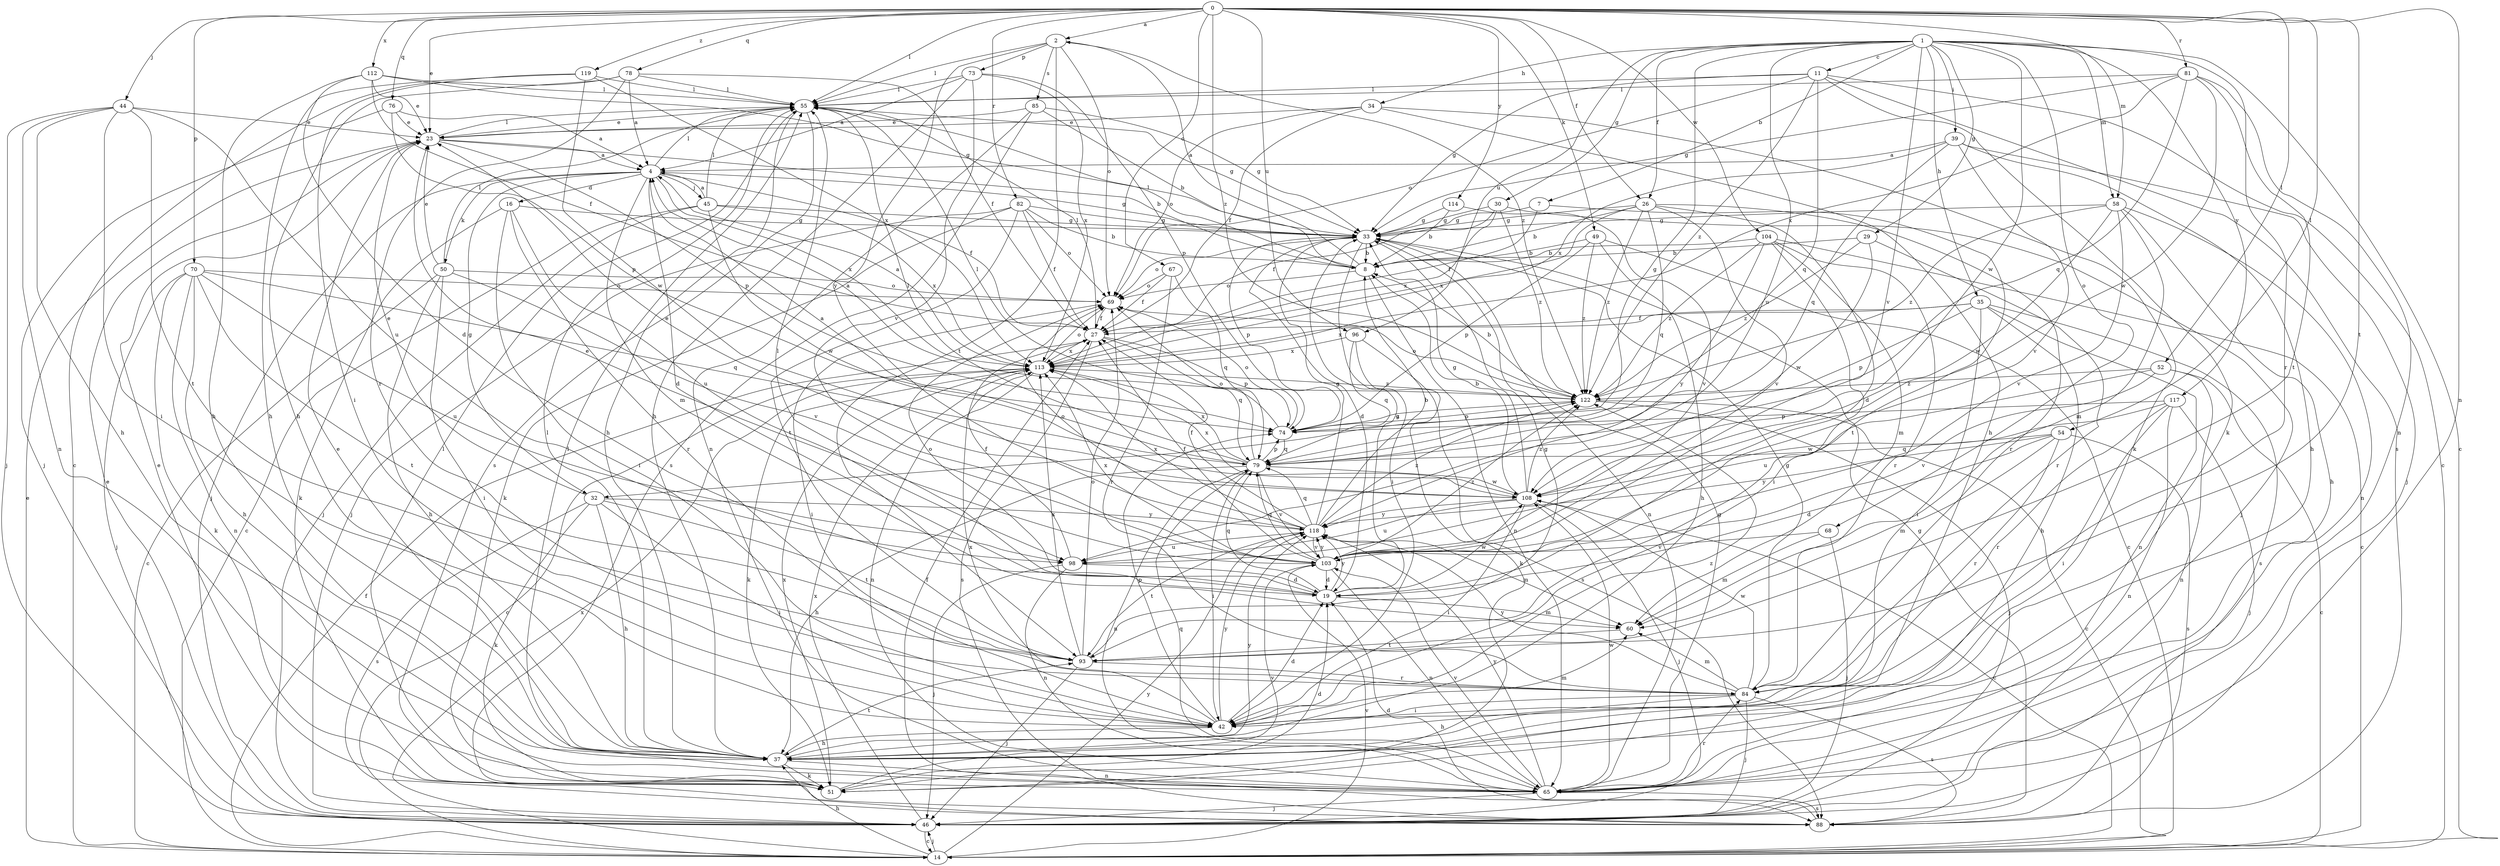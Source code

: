 strict digraph  {
0;
1;
2;
4;
7;
8;
11;
14;
16;
19;
23;
26;
27;
29;
30;
32;
33;
34;
35;
37;
39;
42;
44;
45;
46;
49;
50;
51;
52;
54;
55;
58;
60;
65;
67;
68;
69;
70;
73;
74;
76;
78;
79;
81;
82;
84;
85;
88;
93;
96;
98;
103;
104;
108;
112;
113;
114;
117;
118;
119;
122;
0 -> 2  [label=a];
0 -> 23  [label=e];
0 -> 26  [label=f];
0 -> 44  [label=j];
0 -> 49  [label=k];
0 -> 52  [label=l];
0 -> 54  [label=l];
0 -> 55  [label=l];
0 -> 58  [label=m];
0 -> 65  [label=n];
0 -> 67  [label=o];
0 -> 70  [label=p];
0 -> 76  [label=q];
0 -> 78  [label=q];
0 -> 81  [label=r];
0 -> 82  [label=r];
0 -> 93  [label=t];
0 -> 96  [label=u];
0 -> 104  [label=w];
0 -> 112  [label=x];
0 -> 114  [label=y];
0 -> 119  [label=z];
0 -> 122  [label=z];
1 -> 7  [label=b];
1 -> 11  [label=c];
1 -> 14  [label=c];
1 -> 26  [label=f];
1 -> 29  [label=g];
1 -> 30  [label=g];
1 -> 32  [label=g];
1 -> 34  [label=h];
1 -> 35  [label=h];
1 -> 39  [label=i];
1 -> 58  [label=m];
1 -> 68  [label=o];
1 -> 84  [label=r];
1 -> 96  [label=u];
1 -> 98  [label=u];
1 -> 103  [label=v];
1 -> 108  [label=w];
1 -> 117  [label=y];
2 -> 55  [label=l];
2 -> 69  [label=o];
2 -> 73  [label=p];
2 -> 85  [label=s];
2 -> 93  [label=t];
2 -> 118  [label=y];
2 -> 122  [label=z];
4 -> 16  [label=d];
4 -> 19  [label=d];
4 -> 27  [label=f];
4 -> 32  [label=g];
4 -> 33  [label=g];
4 -> 45  [label=j];
4 -> 46  [label=j];
4 -> 50  [label=k];
4 -> 55  [label=l];
4 -> 60  [label=m];
4 -> 113  [label=x];
7 -> 27  [label=f];
7 -> 33  [label=g];
7 -> 93  [label=t];
8 -> 2  [label=a];
8 -> 55  [label=l];
8 -> 65  [label=n];
8 -> 69  [label=o];
11 -> 14  [label=c];
11 -> 33  [label=g];
11 -> 51  [label=k];
11 -> 55  [label=l];
11 -> 69  [label=o];
11 -> 79  [label=q];
11 -> 88  [label=s];
11 -> 122  [label=z];
14 -> 23  [label=e];
14 -> 27  [label=f];
14 -> 37  [label=h];
14 -> 46  [label=j];
14 -> 103  [label=v];
14 -> 113  [label=x];
14 -> 118  [label=y];
16 -> 33  [label=g];
16 -> 42  [label=i];
16 -> 51  [label=k];
16 -> 84  [label=r];
16 -> 98  [label=u];
19 -> 33  [label=g];
19 -> 55  [label=l];
19 -> 60  [label=m];
19 -> 69  [label=o];
19 -> 79  [label=q];
19 -> 108  [label=w];
19 -> 118  [label=y];
23 -> 4  [label=a];
23 -> 8  [label=b];
23 -> 55  [label=l];
23 -> 74  [label=p];
26 -> 8  [label=b];
26 -> 19  [label=d];
26 -> 33  [label=g];
26 -> 79  [label=q];
26 -> 84  [label=r];
26 -> 103  [label=v];
26 -> 113  [label=x];
26 -> 122  [label=z];
27 -> 55  [label=l];
27 -> 74  [label=p];
27 -> 79  [label=q];
27 -> 88  [label=s];
27 -> 113  [label=x];
29 -> 8  [label=b];
29 -> 84  [label=r];
29 -> 108  [label=w];
29 -> 122  [label=z];
30 -> 27  [label=f];
30 -> 33  [label=g];
30 -> 46  [label=j];
30 -> 113  [label=x];
30 -> 122  [label=z];
32 -> 23  [label=e];
32 -> 37  [label=h];
32 -> 42  [label=i];
32 -> 51  [label=k];
32 -> 88  [label=s];
32 -> 93  [label=t];
32 -> 118  [label=y];
33 -> 8  [label=b];
33 -> 19  [label=d];
33 -> 42  [label=i];
33 -> 65  [label=n];
33 -> 69  [label=o];
33 -> 74  [label=p];
34 -> 23  [label=e];
34 -> 27  [label=f];
34 -> 37  [label=h];
34 -> 51  [label=k];
34 -> 69  [label=o];
35 -> 27  [label=f];
35 -> 37  [label=h];
35 -> 42  [label=i];
35 -> 65  [label=n];
35 -> 74  [label=p];
35 -> 88  [label=s];
35 -> 113  [label=x];
37 -> 23  [label=e];
37 -> 51  [label=k];
37 -> 55  [label=l];
37 -> 65  [label=n];
37 -> 93  [label=t];
37 -> 118  [label=y];
39 -> 4  [label=a];
39 -> 37  [label=h];
39 -> 46  [label=j];
39 -> 79  [label=q];
39 -> 103  [label=v];
39 -> 113  [label=x];
42 -> 19  [label=d];
42 -> 37  [label=h];
42 -> 60  [label=m];
42 -> 74  [label=p];
42 -> 113  [label=x];
42 -> 118  [label=y];
42 -> 122  [label=z];
44 -> 23  [label=e];
44 -> 37  [label=h];
44 -> 42  [label=i];
44 -> 46  [label=j];
44 -> 65  [label=n];
44 -> 93  [label=t];
44 -> 98  [label=u];
45 -> 4  [label=a];
45 -> 14  [label=c];
45 -> 33  [label=g];
45 -> 46  [label=j];
45 -> 55  [label=l];
45 -> 108  [label=w];
45 -> 113  [label=x];
46 -> 14  [label=c];
46 -> 23  [label=e];
46 -> 113  [label=x];
49 -> 8  [label=b];
49 -> 14  [label=c];
49 -> 37  [label=h];
49 -> 74  [label=p];
49 -> 122  [label=z];
50 -> 14  [label=c];
50 -> 23  [label=e];
50 -> 37  [label=h];
50 -> 42  [label=i];
50 -> 55  [label=l];
50 -> 69  [label=o];
50 -> 103  [label=v];
51 -> 19  [label=d];
51 -> 23  [label=e];
51 -> 55  [label=l];
51 -> 103  [label=v];
51 -> 113  [label=x];
52 -> 14  [label=c];
52 -> 65  [label=n];
52 -> 98  [label=u];
52 -> 103  [label=v];
52 -> 122  [label=z];
54 -> 19  [label=d];
54 -> 60  [label=m];
54 -> 79  [label=q];
54 -> 84  [label=r];
54 -> 88  [label=s];
54 -> 118  [label=y];
55 -> 23  [label=e];
55 -> 33  [label=g];
55 -> 37  [label=h];
55 -> 88  [label=s];
58 -> 33  [label=g];
58 -> 37  [label=h];
58 -> 60  [label=m];
58 -> 65  [label=n];
58 -> 103  [label=v];
58 -> 108  [label=w];
58 -> 122  [label=z];
60 -> 93  [label=t];
65 -> 33  [label=g];
65 -> 46  [label=j];
65 -> 55  [label=l];
65 -> 79  [label=q];
65 -> 84  [label=r];
65 -> 88  [label=s];
65 -> 103  [label=v];
65 -> 108  [label=w];
65 -> 118  [label=y];
67 -> 27  [label=f];
67 -> 69  [label=o];
67 -> 79  [label=q];
67 -> 84  [label=r];
68 -> 46  [label=j];
68 -> 60  [label=m];
68 -> 103  [label=v];
69 -> 27  [label=f];
69 -> 42  [label=i];
70 -> 37  [label=h];
70 -> 46  [label=j];
70 -> 51  [label=k];
70 -> 65  [label=n];
70 -> 69  [label=o];
70 -> 79  [label=q];
70 -> 93  [label=t];
70 -> 98  [label=u];
73 -> 4  [label=a];
73 -> 37  [label=h];
73 -> 55  [label=l];
73 -> 74  [label=p];
73 -> 103  [label=v];
73 -> 113  [label=x];
74 -> 55  [label=l];
74 -> 69  [label=o];
74 -> 79  [label=q];
74 -> 122  [label=z];
76 -> 4  [label=a];
76 -> 23  [label=e];
76 -> 46  [label=j];
76 -> 74  [label=p];
78 -> 4  [label=a];
78 -> 14  [label=c];
78 -> 27  [label=f];
78 -> 37  [label=h];
78 -> 55  [label=l];
78 -> 84  [label=r];
79 -> 4  [label=a];
79 -> 37  [label=h];
79 -> 42  [label=i];
79 -> 55  [label=l];
79 -> 65  [label=n];
79 -> 69  [label=o];
79 -> 74  [label=p];
79 -> 103  [label=v];
79 -> 108  [label=w];
79 -> 113  [label=x];
81 -> 33  [label=g];
81 -> 55  [label=l];
81 -> 65  [label=n];
81 -> 79  [label=q];
81 -> 93  [label=t];
81 -> 108  [label=w];
81 -> 113  [label=x];
82 -> 8  [label=b];
82 -> 27  [label=f];
82 -> 33  [label=g];
82 -> 46  [label=j];
82 -> 51  [label=k];
82 -> 69  [label=o];
82 -> 93  [label=t];
84 -> 33  [label=g];
84 -> 37  [label=h];
84 -> 42  [label=i];
84 -> 46  [label=j];
84 -> 60  [label=m];
84 -> 88  [label=s];
84 -> 108  [label=w];
84 -> 118  [label=y];
85 -> 8  [label=b];
85 -> 23  [label=e];
85 -> 33  [label=g];
85 -> 65  [label=n];
85 -> 88  [label=s];
88 -> 19  [label=d];
88 -> 27  [label=f];
88 -> 33  [label=g];
93 -> 33  [label=g];
93 -> 46  [label=j];
93 -> 69  [label=o];
93 -> 84  [label=r];
93 -> 113  [label=x];
96 -> 51  [label=k];
96 -> 79  [label=q];
96 -> 88  [label=s];
96 -> 113  [label=x];
98 -> 19  [label=d];
98 -> 27  [label=f];
98 -> 46  [label=j];
98 -> 65  [label=n];
103 -> 19  [label=d];
103 -> 23  [label=e];
103 -> 27  [label=f];
103 -> 65  [label=n];
103 -> 79  [label=q];
103 -> 113  [label=x];
103 -> 118  [label=y];
103 -> 122  [label=z];
104 -> 8  [label=b];
104 -> 14  [label=c];
104 -> 42  [label=i];
104 -> 60  [label=m];
104 -> 84  [label=r];
104 -> 118  [label=y];
104 -> 122  [label=z];
108 -> 8  [label=b];
108 -> 14  [label=c];
108 -> 23  [label=e];
108 -> 33  [label=g];
108 -> 42  [label=i];
108 -> 46  [label=j];
108 -> 98  [label=u];
108 -> 113  [label=x];
108 -> 118  [label=y];
108 -> 122  [label=z];
112 -> 19  [label=d];
112 -> 23  [label=e];
112 -> 27  [label=f];
112 -> 33  [label=g];
112 -> 37  [label=h];
112 -> 55  [label=l];
113 -> 4  [label=a];
113 -> 14  [label=c];
113 -> 51  [label=k];
113 -> 65  [label=n];
113 -> 69  [label=o];
113 -> 122  [label=z];
114 -> 8  [label=b];
114 -> 33  [label=g];
114 -> 103  [label=v];
117 -> 42  [label=i];
117 -> 46  [label=j];
117 -> 65  [label=n];
117 -> 74  [label=p];
117 -> 84  [label=r];
117 -> 108  [label=w];
118 -> 8  [label=b];
118 -> 27  [label=f];
118 -> 33  [label=g];
118 -> 60  [label=m];
118 -> 69  [label=o];
118 -> 79  [label=q];
118 -> 93  [label=t];
118 -> 98  [label=u];
118 -> 103  [label=v];
118 -> 113  [label=x];
118 -> 122  [label=z];
119 -> 37  [label=h];
119 -> 42  [label=i];
119 -> 55  [label=l];
119 -> 108  [label=w];
119 -> 113  [label=x];
122 -> 4  [label=a];
122 -> 8  [label=b];
122 -> 14  [label=c];
122 -> 46  [label=j];
122 -> 69  [label=o];
122 -> 74  [label=p];
}
